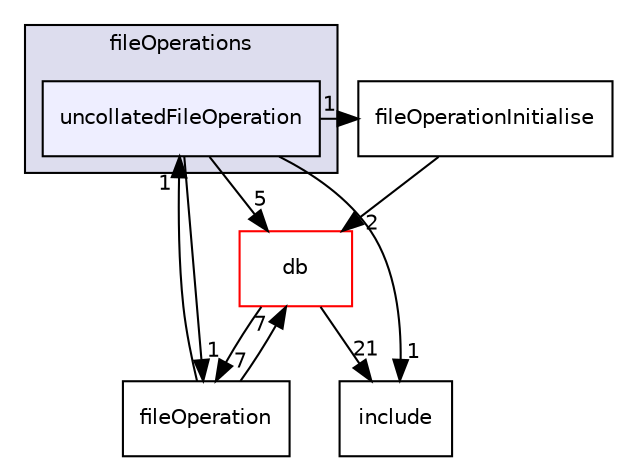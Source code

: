 digraph "src/OpenFOAM/global/fileOperations/uncollatedFileOperation" {
  bgcolor=transparent;
  compound=true
  node [ fontsize="10", fontname="Helvetica"];
  edge [ labelfontsize="10", labelfontname="Helvetica"];
  subgraph clusterdir_dfe0dd853c2607dc9337b9936f8a32b0 {
    graph [ bgcolor="#ddddee", pencolor="black", label="fileOperations" fontname="Helvetica", fontsize="10", URL="dir_dfe0dd853c2607dc9337b9936f8a32b0.html"]
  dir_5b44a5d477551c27a3d61d7ba5fa6bbb [shape=box, label="uncollatedFileOperation", style="filled", fillcolor="#eeeeff", pencolor="black", URL="dir_5b44a5d477551c27a3d61d7ba5fa6bbb.html"];
  }
  dir_b5504db50b151b61c2a51dd9ce48bf8c [shape=box label="fileOperationInitialise" URL="dir_b5504db50b151b61c2a51dd9ce48bf8c.html"];
  dir_63c634f7a7cfd679ac26c67fb30fc32f [shape=box label="db" color="red" URL="dir_63c634f7a7cfd679ac26c67fb30fc32f.html"];
  dir_e954e9f5966bc1c681a414ec8bd0ee15 [shape=box label="include" URL="dir_e954e9f5966bc1c681a414ec8bd0ee15.html"];
  dir_e44a89c3d392fd15d8f270815456de0f [shape=box label="fileOperation" URL="dir_e44a89c3d392fd15d8f270815456de0f.html"];
  dir_b5504db50b151b61c2a51dd9ce48bf8c->dir_63c634f7a7cfd679ac26c67fb30fc32f [headlabel="2", labeldistance=1.5 headhref="dir_002404_002218.html"];
  dir_5b44a5d477551c27a3d61d7ba5fa6bbb->dir_b5504db50b151b61c2a51dd9ce48bf8c [headlabel="1", labeldistance=1.5 headhref="dir_002406_002404.html"];
  dir_5b44a5d477551c27a3d61d7ba5fa6bbb->dir_63c634f7a7cfd679ac26c67fb30fc32f [headlabel="5", labeldistance=1.5 headhref="dir_002406_002218.html"];
  dir_5b44a5d477551c27a3d61d7ba5fa6bbb->dir_e954e9f5966bc1c681a414ec8bd0ee15 [headlabel="1", labeldistance=1.5 headhref="dir_002406_002418.html"];
  dir_5b44a5d477551c27a3d61d7ba5fa6bbb->dir_e44a89c3d392fd15d8f270815456de0f [headlabel="1", labeldistance=1.5 headhref="dir_002406_002403.html"];
  dir_63c634f7a7cfd679ac26c67fb30fc32f->dir_e954e9f5966bc1c681a414ec8bd0ee15 [headlabel="21", labeldistance=1.5 headhref="dir_002218_002418.html"];
  dir_63c634f7a7cfd679ac26c67fb30fc32f->dir_e44a89c3d392fd15d8f270815456de0f [headlabel="7", labeldistance=1.5 headhref="dir_002218_002403.html"];
  dir_e44a89c3d392fd15d8f270815456de0f->dir_5b44a5d477551c27a3d61d7ba5fa6bbb [headlabel="1", labeldistance=1.5 headhref="dir_002403_002406.html"];
  dir_e44a89c3d392fd15d8f270815456de0f->dir_63c634f7a7cfd679ac26c67fb30fc32f [headlabel="7", labeldistance=1.5 headhref="dir_002403_002218.html"];
}
